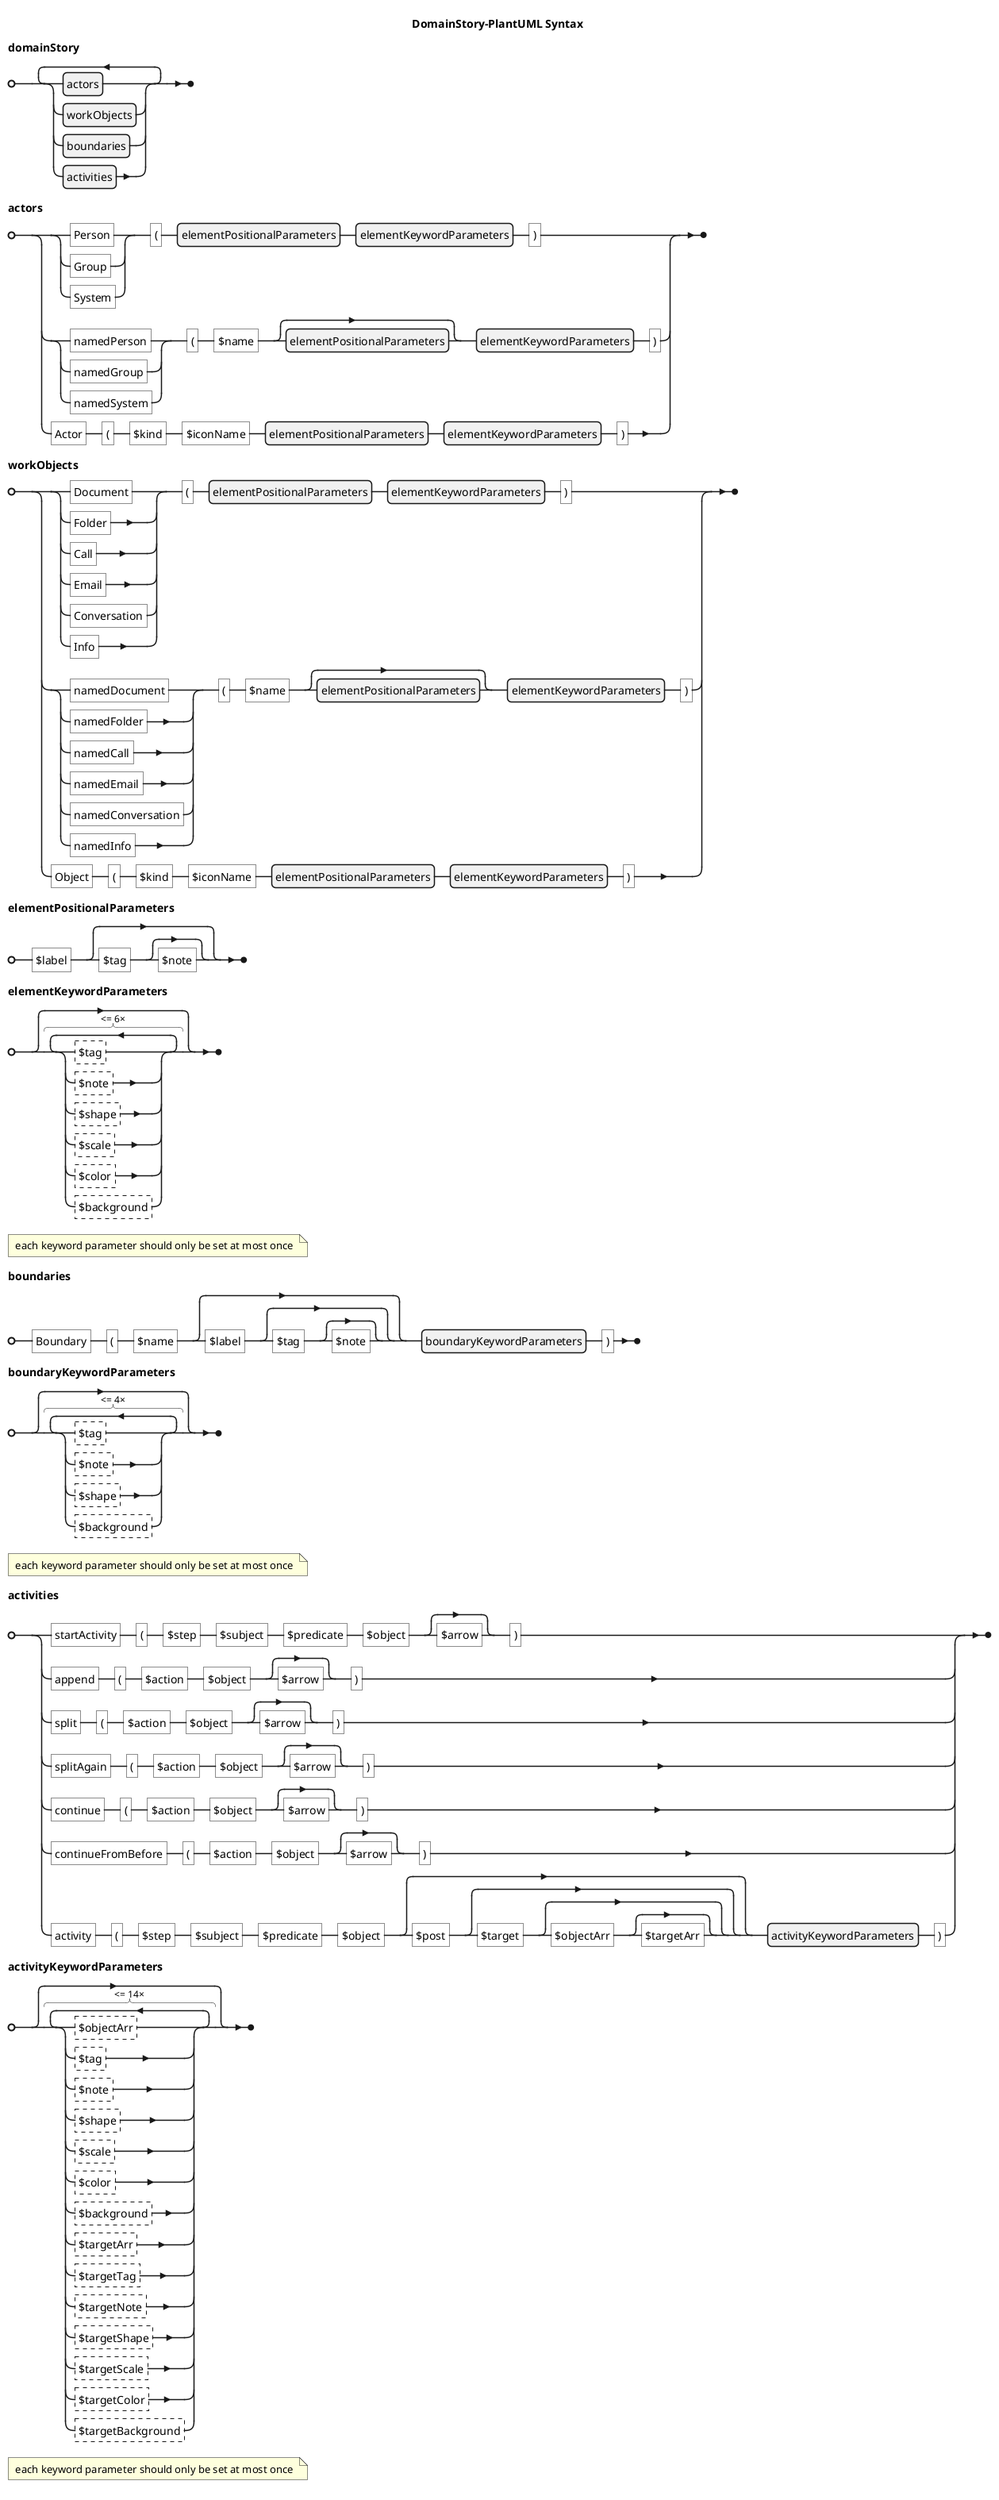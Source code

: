 @startebnf
title DomainStory-PlantUML Syntax

domainStory = { actors | workObjects | boundaries | activities }-;

actors = ( ("Person" | "Group" | "System"), "(", elementPositionalParameters, elementKeywordParameters, ")" )
    | ( ("namedPerson" | "namedGroup" | "namedSystem"), "(", "$name", [ elementPositionalParameters ], elementKeywordParameters, ")" )
    | ( "Actor", "(", "$kind", "$iconName", elementPositionalParameters, elementKeywordParameters, ")" );

workObjects = ( ("Document" | "Folder" | "Call" | "Email" | "Conversation" | "Info"), "(", elementPositionalParameters, elementKeywordParameters, ")" )
    | ( ("namedDocument" | "namedFolder" | "namedCall" | "namedEmail" | "namedConversation" | "namedInfo"), "(", "$name", [ elementPositionalParameters ], elementKeywordParameters, ")" )
    | ( "Object", "(", "$kind", "$iconName", elementPositionalParameters, elementKeywordParameters, ")" );

elementPositionalParameters = "$label", ["$tag", ["$note"] ];

elementKeywordParameters = [ "<= 6" * ( ?$tag? | ?$note? | ?$shape? | ?$scale? | ?$color? | ?$background? ) ];
(* each keyword parameter should only be set at most once *)

boundaries = "Boundary", "(", "$name", [ "$label", ["$tag", ["$note"] ] ], boundaryKeywordParameters, ")";

boundaryKeywordParameters = [ "<= 4" * ( ?$tag? | ?$note? | ?$shape? | ?$background? ) ];
(* each keyword parameter should only be set at most once *)

activities = ( "startActivity", "(", "$step", "$subject", "$predicate", "$object", [ "$arrow" ], ")" )
    | ( "append", "(", "$action", "$object", [ "$arrow" ], ")" )
    | ( "split", "(", "$action", "$object", [ "$arrow" ], ")" )
    | ( "splitAgain", "(", "$action", "$object", [ "$arrow" ], ")" )
    | ( "continue", "(", "$action", "$object", [ "$arrow" ], ")" )
    | ( "continueFromBefore", "(", "$action", "$object", [ "$arrow" ], ")" )
    | ( "activity", "(", "$step", "$subject", "$predicate", "$object",\
        [ "$post", ["$target", [ "$objectArr", ["$targetArr"] ] ] ], activityKeywordParameters,")" );

activityKeywordParameters = [ "<= 14" * ( ?$objectArr? |?$tag? | ?$note? | ?$shape? | ?$scale? | ?$color? | ?$background?
    | ?$targetArr? | ?$targetTag? | ?$targetNote? | ?$targetShape? | ?$targetScale? | ?$targetColor? | ?$targetBackground? ) ];
(* each keyword parameter should only be set at most once *)
@endebnf
